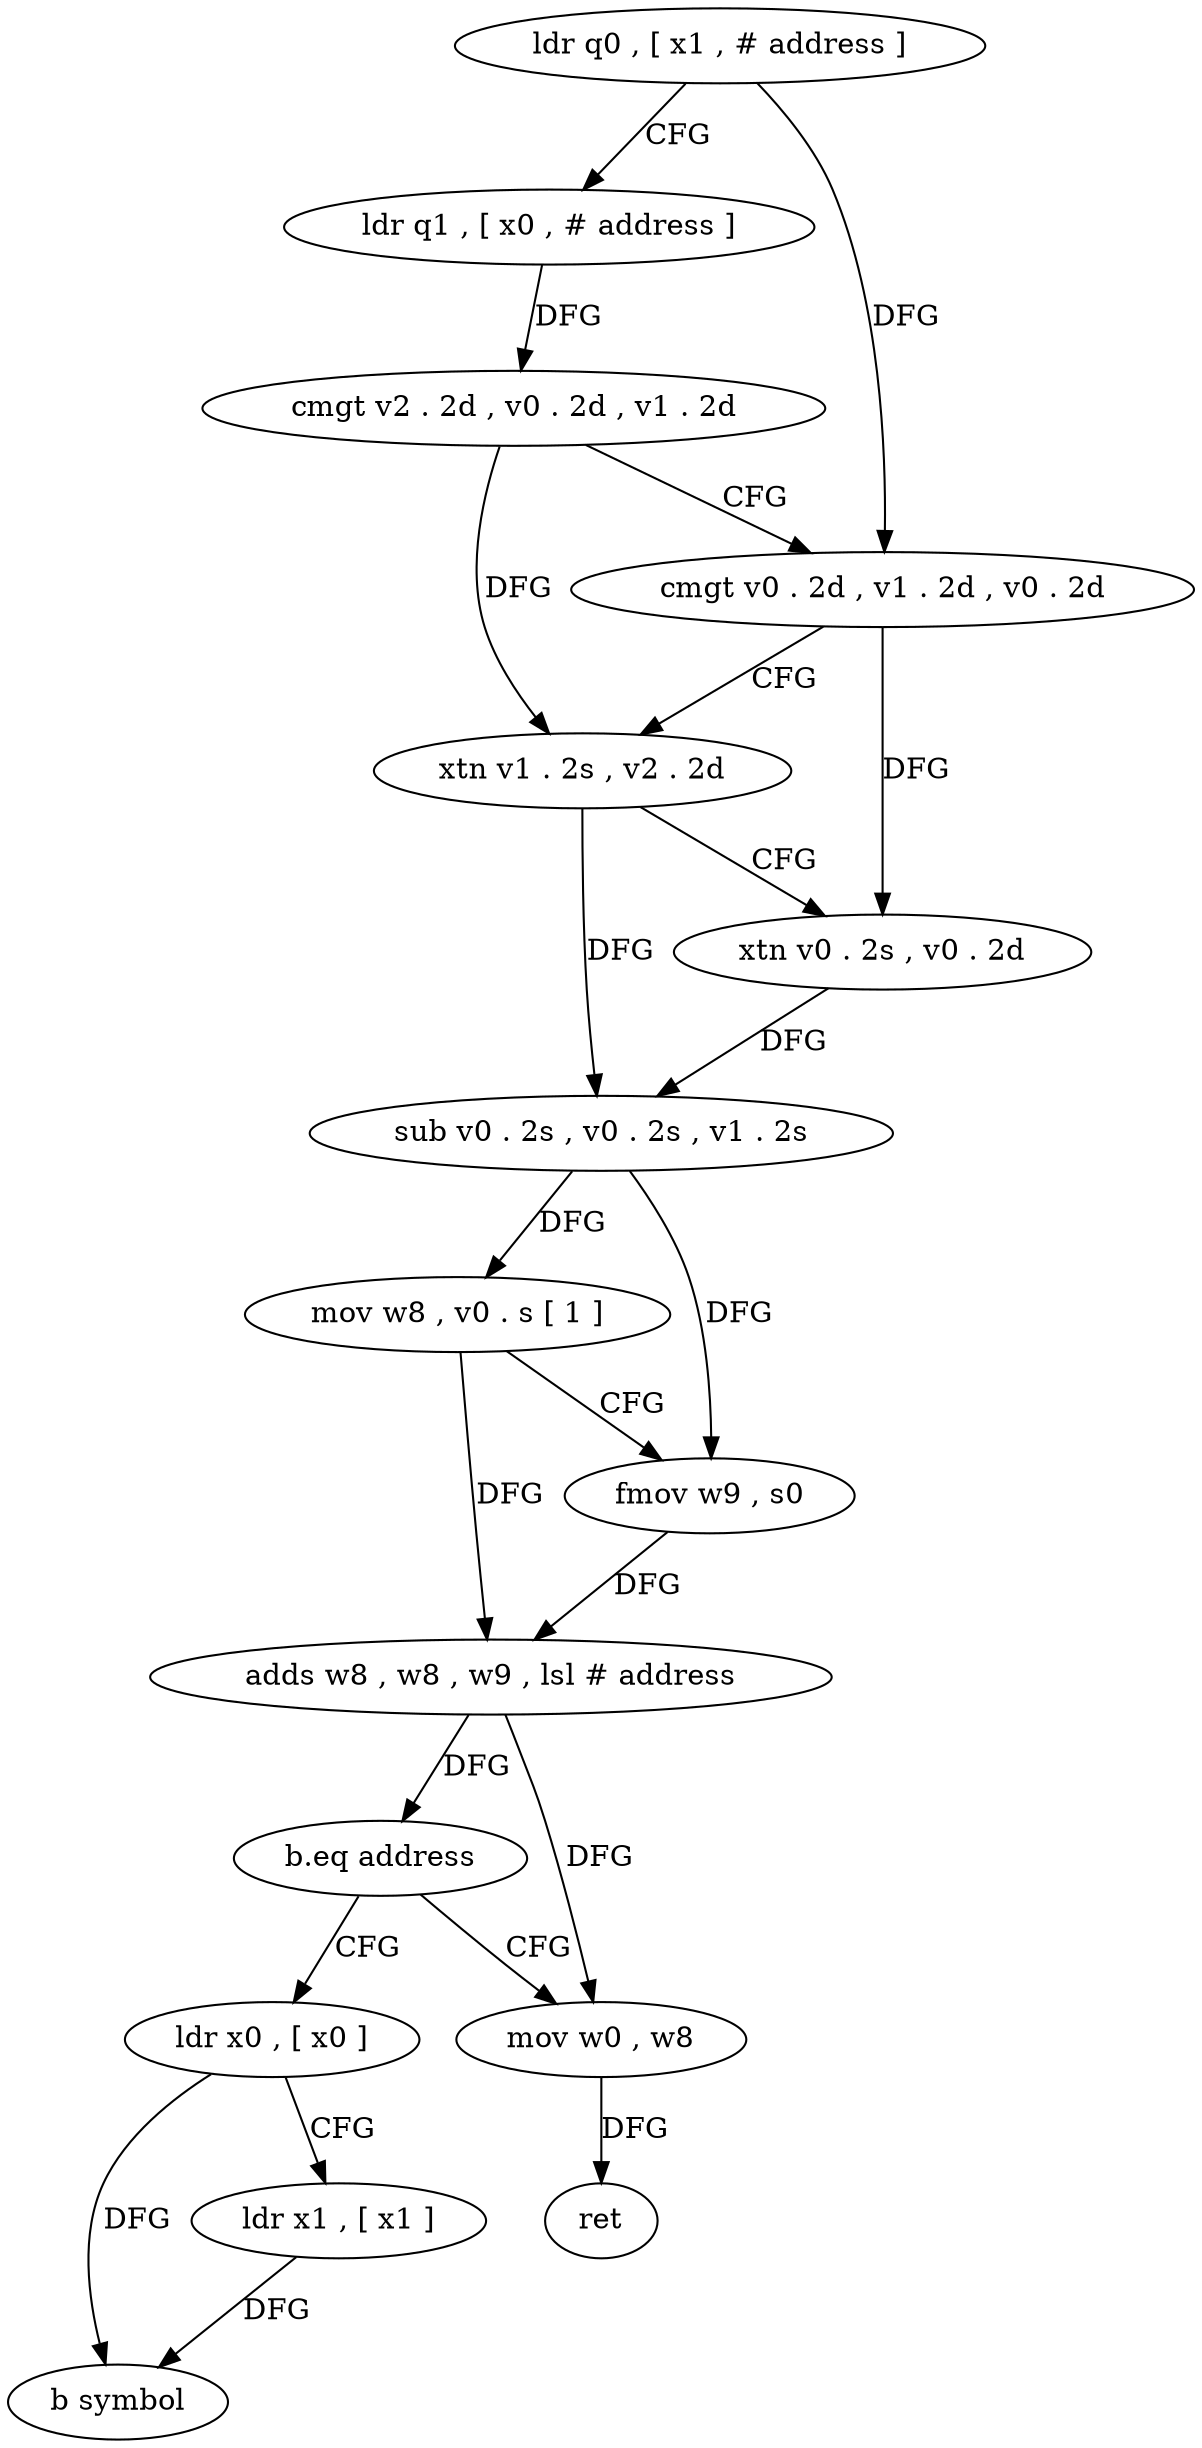 digraph "func" {
"4238268" [label = "ldr q0 , [ x1 , # address ]" ]
"4238272" [label = "ldr q1 , [ x0 , # address ]" ]
"4238276" [label = "cmgt v2 . 2d , v0 . 2d , v1 . 2d" ]
"4238280" [label = "cmgt v0 . 2d , v1 . 2d , v0 . 2d" ]
"4238284" [label = "xtn v1 . 2s , v2 . 2d" ]
"4238288" [label = "xtn v0 . 2s , v0 . 2d" ]
"4238292" [label = "sub v0 . 2s , v0 . 2s , v1 . 2s" ]
"4238296" [label = "mov w8 , v0 . s [ 1 ]" ]
"4238300" [label = "fmov w9 , s0" ]
"4238304" [label = "adds w8 , w8 , w9 , lsl # address" ]
"4238308" [label = "b.eq address" ]
"4238320" [label = "ldr x0 , [ x0 ]" ]
"4238312" [label = "mov w0 , w8" ]
"4238324" [label = "ldr x1 , [ x1 ]" ]
"4238328" [label = "b symbol" ]
"4238316" [label = "ret" ]
"4238268" -> "4238272" [ label = "CFG" ]
"4238268" -> "4238280" [ label = "DFG" ]
"4238272" -> "4238276" [ label = "DFG" ]
"4238276" -> "4238280" [ label = "CFG" ]
"4238276" -> "4238284" [ label = "DFG" ]
"4238280" -> "4238284" [ label = "CFG" ]
"4238280" -> "4238288" [ label = "DFG" ]
"4238284" -> "4238288" [ label = "CFG" ]
"4238284" -> "4238292" [ label = "DFG" ]
"4238288" -> "4238292" [ label = "DFG" ]
"4238292" -> "4238296" [ label = "DFG" ]
"4238292" -> "4238300" [ label = "DFG" ]
"4238296" -> "4238300" [ label = "CFG" ]
"4238296" -> "4238304" [ label = "DFG" ]
"4238300" -> "4238304" [ label = "DFG" ]
"4238304" -> "4238308" [ label = "DFG" ]
"4238304" -> "4238312" [ label = "DFG" ]
"4238308" -> "4238320" [ label = "CFG" ]
"4238308" -> "4238312" [ label = "CFG" ]
"4238320" -> "4238324" [ label = "CFG" ]
"4238320" -> "4238328" [ label = "DFG" ]
"4238312" -> "4238316" [ label = "DFG" ]
"4238324" -> "4238328" [ label = "DFG" ]
}
